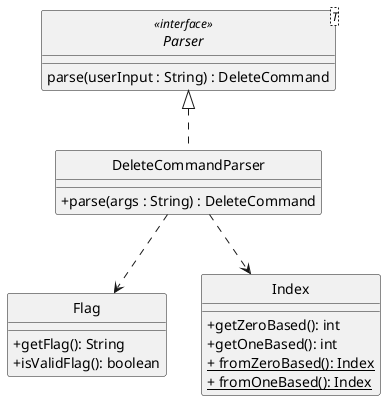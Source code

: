 @startuml
skinparam backgroundColor #ffffff
skinparam classAttributeIconSize 0
hide circle

class DeleteCommandParser implements Parser {
    /' Methods '/
    + parse(args : String) : DeleteCommand
}

interface Parser<T> <<interface>> {
    parse(userInput : String) : DeleteCommand
}

class Flag {
    + getFlag(): String
    + isValidFlag(): boolean
}

class Index {
    + getZeroBased(): int
    + getOneBased(): int
    <u>+ fromZeroBased(): Index
    <u>+ fromOneBased(): Index
}

DeleteCommandParser ..> Flag
DeleteCommandParser ..> Index

@enduml
